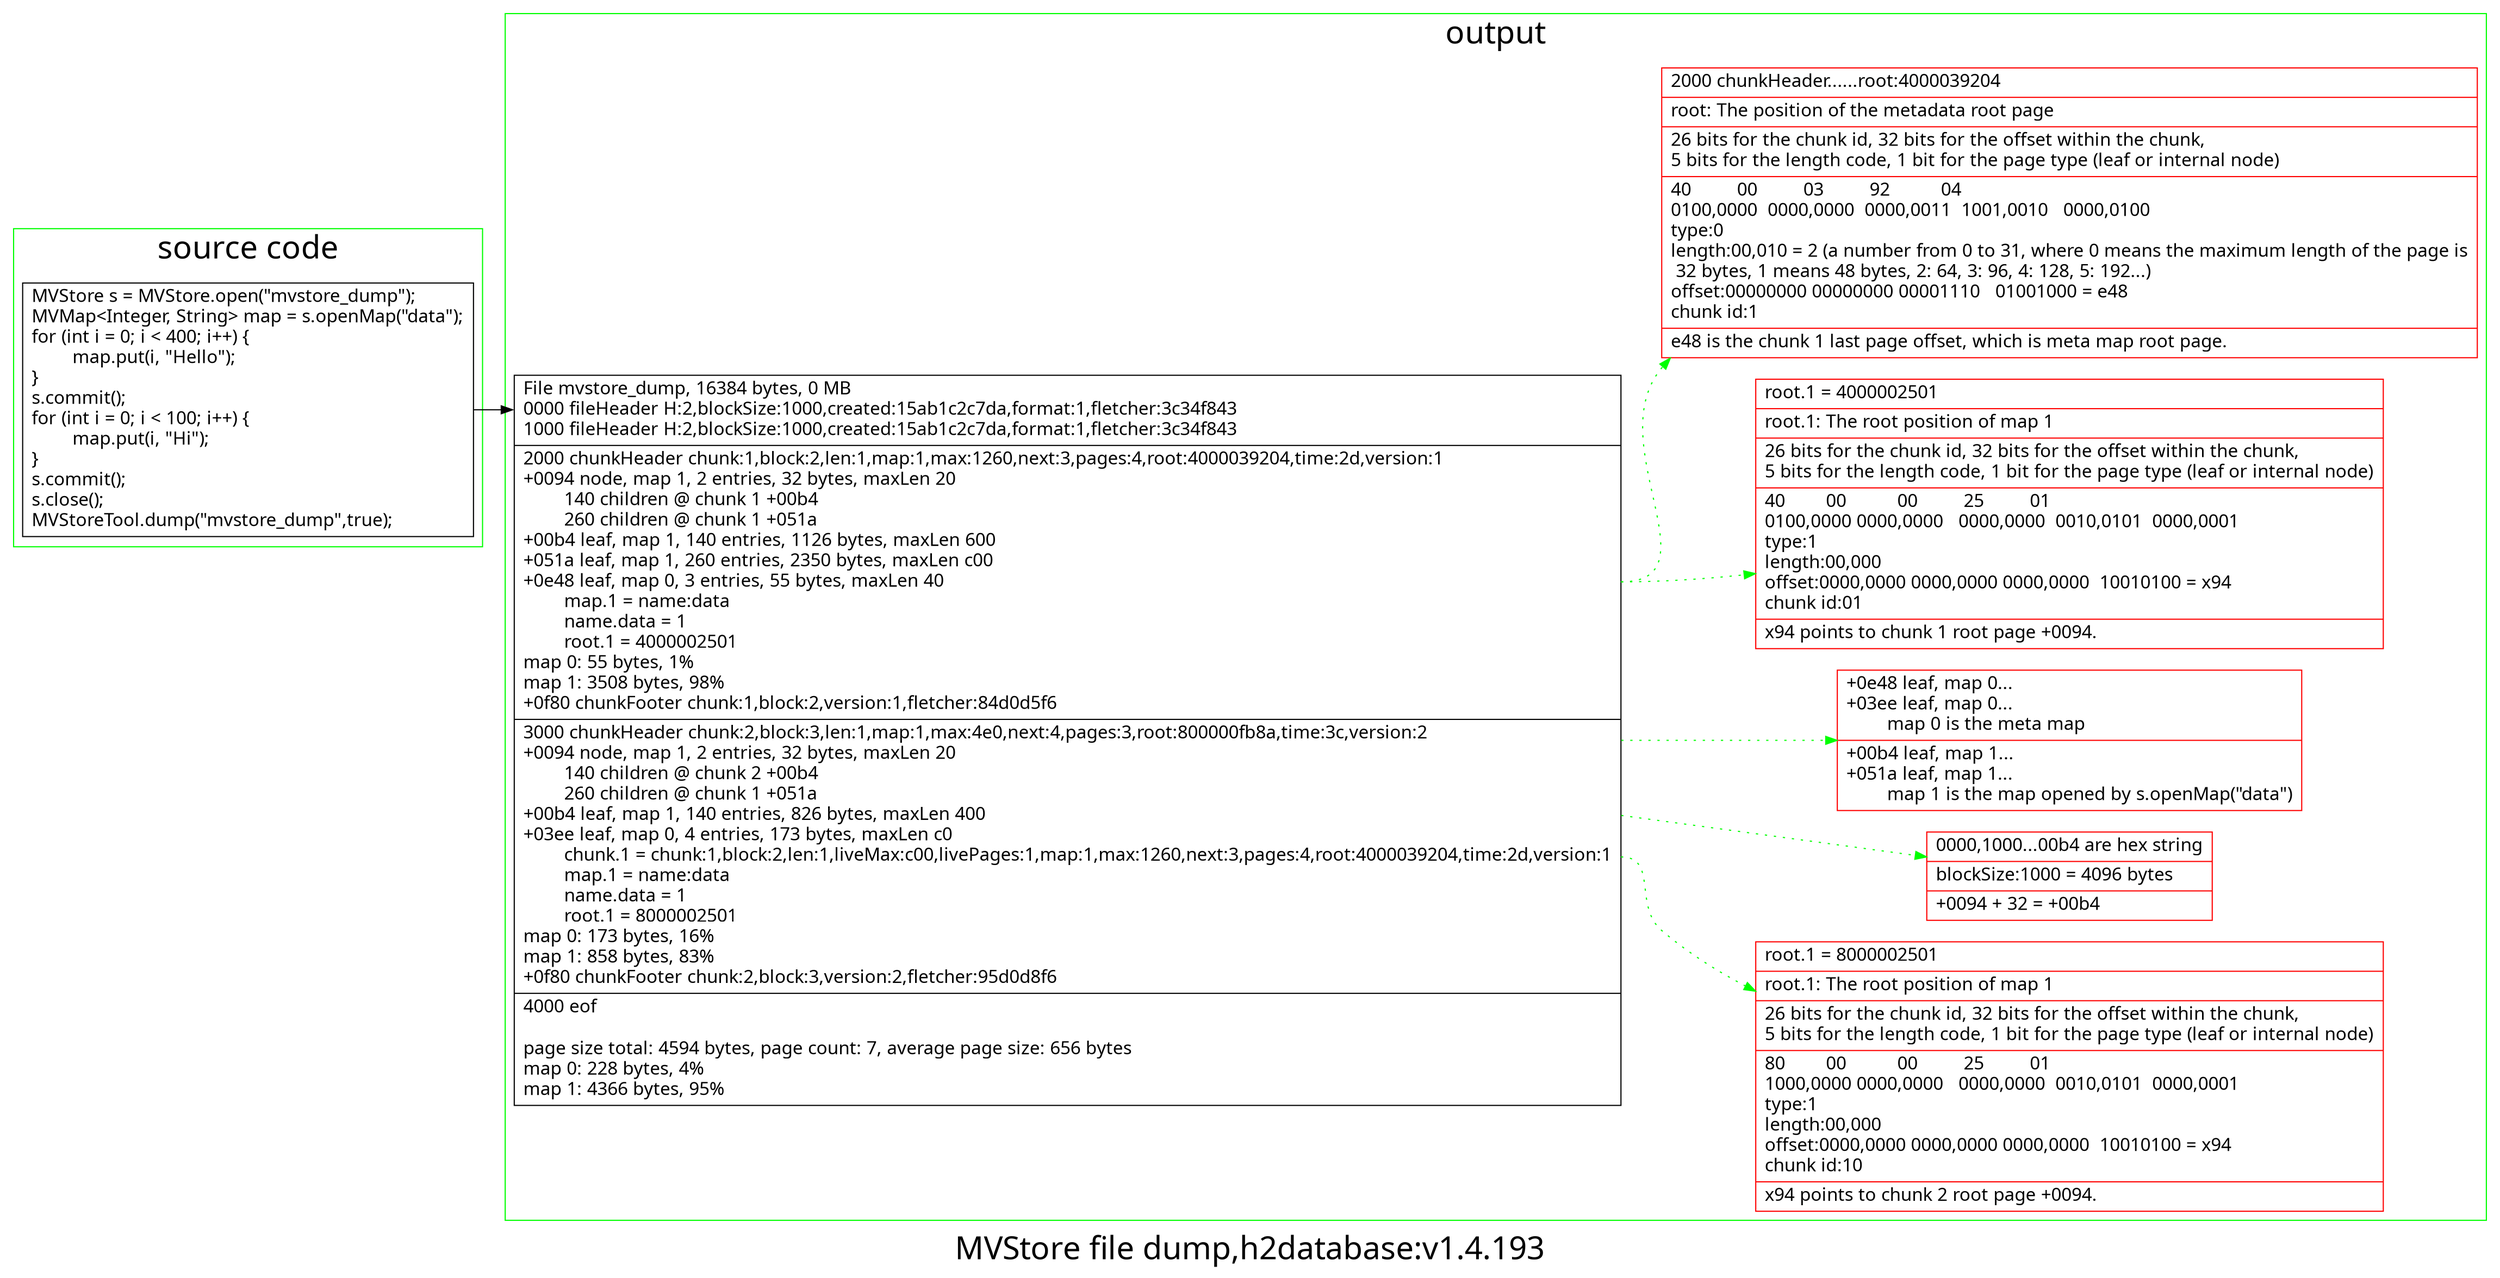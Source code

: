 digraph MVStore_file_dump {

graph [
	label="MVStore file dump,h2database:v1.4.193"
	rankdir = "LR"
	fontname="FangSong"
	fontsize = 28
];

node [
	fontname="FangSong",
	fontsize = "20",
	shape = "ellipse"
];

edge [
	fontname="FangSong"
];

subgraph cluster_output {
		node [fontname="FangSong"];
		label = "output";
		"output" [
			label = "<f0>File mvstore_dump, 16384 bytes, 0 MB\l" + 
					"0000 fileHeader H:2,blockSize:1000,created:15ab1c2c7da,format:1,fletcher:3c34f843\l" + 
					"1000 fileHeader H:2,blockSize:1000,created:15ab1c2c7da,format:1,fletcher:3c34f843\l" +
					"|" + 
					"<f1>2000 chunkHeader chunk:1,block:2,len:1,map:1,max:1260,next:3,pages:4,root:4000039204,time:2d,version:1\l" + 
					"+0094 node, map 1, 2 entries, 32 bytes, maxLen 20\l" + 
					"\	140 children @ chunk 1 +00b4\l" + 
					"\	260 children @ chunk 1 +051a\l" + 
					"+00b4 leaf, map 1, 140 entries, 1126 bytes, maxLen 600\l" + 
					"+051a leaf, map 1, 260 entries, 2350 bytes, maxLen c00\l" + 
					"+0e48 leaf, map 0, 3 entries, 55 bytes, maxLen 40\l" + 
					"\	map.1 = name:data\l" + 
					"\	name.data = 1\l" + 
					"\	root.1 = 4000002501\l" + 
					"map 0: 55 bytes, 1%\l" + 
					"map 1: 3508 bytes, 98%\l" + 
					"+0f80 chunkFooter chunk:1,block:2,version:1,fletcher:84d0d5f6\l" + 
					"|" + 
					"<f2>3000 chunkHeader chunk:2,block:3,len:1,map:1,max:4e0,next:4,pages:3,root:800000fb8a,time:3c,version:2\l" +
					"+0094 node, map 1, 2 entries, 32 bytes, maxLen 20\l" +
					"\	140 children @ chunk 2 +00b4\l" +
					"\	260 children @ chunk 1 +051a\l" +
					"+00b4 leaf, map 1, 140 entries, 826 bytes, maxLen 400\l" +
					"+03ee leaf, map 0, 4 entries, 173 bytes, maxLen c0\l" +
					"\	chunk.1 = chunk:1,block:2,len:1,liveMax:c00,livePages:1,map:1,max:1260,next:3,pages:4,root:4000039204,time:2d,version:1\l" +
					"\	map.1 = name:data\l" +
					"\	name.data = 1\l" +
					"\	root.1 = 8000002501\l" +
					"map 0: 173 bytes, 16%\l" +
					"map 1: 858 bytes, 83%\l" +
					"+0f80 chunkFooter chunk:2,block:3,version:2,fletcher:95d0d8f6\l" + 
					"|" + 
					"<f3>4000 eof\l" + 
					"\n" + 
					"page size total: 4594 bytes, page count: 7, average page size: 656 bytes\l" + 
					"map 0: 228 bytes, 4%\l" +
					"map 1: 4366 bytes, 95%\l"
			shape = "record"
			fontsize = 16
		];
		color=green
		
		"output_hex" [
			label = "<f0>0000,1000...00b4 are hex string\l" +
					"|" + 
					"<f1>blockSize:1000 = 4096 bytes\l" + 
					"|" + 
					"<f1>+0094 + 32 = +00b4\l"
			shape = "record"
			fontsize = 16
			color = red
		];
		"output" -> "output_hex" [style=dotted,color=green];
		
		"output_chunk_header_root" [
			label = "<f0>2000 chunkHeader......root:4000039204\l" +
					"|" + 
					"<f1>root: The position of the metadata root page\l" + 
					"|" +
					"<f2>26 bits for the chunk id, 32 bits for the offset within the chunk, \l5 bits for the length code, 1 bit for the page type (leaf or internal node)\l" +
					"|" +
					"<f3>40\         00\         03\         92\          04\l" + 
					"0100,0000  0000,0000  0000,0011  1001,0010   0000,0100\l" + 
					"type:0\l" + 
					"length:00,010 = 2 (a number from 0 to 31, where 0 means the maximum length of the page is\l 32 bytes, 1 means 48 bytes, 2: 64, 3: 96, 4: 128, 5: 192...)\l" + 
					"offset:00000000 00000000 00001110   01001000 = e48\l" + 
					"chunk id:1\l" + 
					"|" +
					"<f4>e48 is the chunk 1 last page offset, which is meta map root page.\l"
			shape = "record"
			fontsize = 16
			color = red
		];
		"output":f1 -> "output_chunk_header_root" [style=dotted,color=green];
		
		"output_chunk_meta_root" [
			label = "<f0>root.1 = 4000002501\l" +
					"|" + 
					"<f1>root.1: The root position of map 1\l" + 
					"|" +
					"<f2>26 bits for the chunk id, 32 bits for the offset within the chunk, \l5 bits for the length code, 1 bit for the page type (leaf or internal node)\l" +
					"|" +
					"<f3>40\        00\          00\         25\         01\l" + 
					"0100,0000 0000,0000   0000,0000  0010,0101  0000,0001\l" + 
					"type:1\l" + 
					"length:00,000\l" + 
					"offset:0000,0000 0000,0000 0000,0000  10010100 = x94\l" + 
					"chunk id:01\l" + 
					"|" +
					"<f4>x94 points to chunk 1 root page +0094.\l"
			shape = "record"
			fontsize = 16
			color = red
		];
		"output":f1 -> "output_chunk_meta_root" [style=dotted,color=green];
		
		"output_chunk_meta_root2" [
			label = "<f0>root.1 = 8000002501\l" +
					"|" + 
					"<f1>root.1: The root position of map 1\l" + 
					"|" +
					"<f2>26 bits for the chunk id, 32 bits for the offset within the chunk, \l5 bits for the length code, 1 bit for the page type (leaf or internal node)\l" +
					"|" +
					"<f3>80\        00\          00\         25\         01\l" + 
					"1000,0000 0000,0000   0000,0000  0010,0101  0000,0001\l" + 
					"type:1\l" + 
					"length:00,000\l" + 
					"offset:0000,0000 0000,0000 0000,0000  10010100 = x94\l" + 
					"chunk id:10\l" + 
					"|" +
					"<f4>x94 points to chunk 2 root page +0094.\l"
			shape = "record"
			fontsize = 16
			color = red
		];
		"output":f2 -> "output_chunk_meta_root2" [style=dotted,color=green];
		
		"output_chunk_map" [
			label = "<f0>+0e48 leaf, map 0...\l" +
					"+03ee leaf, map 0...\l" +
					"\	map 0 is the meta map\l |" + 
					"<f1>+00b4 leaf, map 1...\l" + 
					"+051a leaf, map 1...\l" + 
					"\	map 1 is the map opened by s.openMap(\"data\")\l"
			shape = "record"
			fontsize = 16
			color = red
		];
		"output" -> "output_chunk_map" [style=dotted,color=green];
	}

subgraph cluster_source_code {
		node [fontname="FangSong"];
		label = "source code";
		"source_code" [
			label = "MVStore s = MVStore.open(\"mvstore_dump\");\l" +
					"MVMap\<Integer, String\> map = s.openMap(\"data\");\l" +
					"for (int i = 0; i \< 400; i++) \{\l" +
					"\	map.put(i, \"Hello\");\l" +
					"\}\l" +
					"s.commit();\l" +
					"for (int i = 0; i \< 100; i++) \{\l" +
					"\	map.put(i, \"Hi\");\l" +
					"\}\l" +
					"s.commit();\l" +
					"s.close();\l" +
					"MVStoreTool.dump(\"mvstore_dump\",true);\l"
			shape = "record"
			fontsize = 16
		];
		color=green
	}
	
"source_code" -> "output":f0 [id = 1];
}